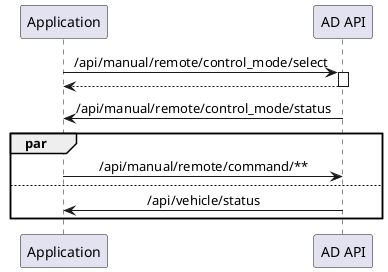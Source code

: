 @startuml

skinparam SequenceMessageAlign center
participant "Application" as app
participant "AD API" as adapi

app -> adapi ++: /api/manual/remote/control_mode/select
return
adapi -> app: /api/manual/remote/control_mode/status

par
  app -> adapi: /api/manual/remote/command/**
else
  adapi -> app: /api/vehicle/status
end

@enduml
